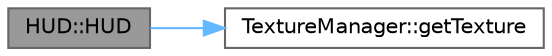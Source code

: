 digraph "HUD::HUD"
{
 // LATEX_PDF_SIZE
  bgcolor="transparent";
  edge [fontname=Helvetica,fontsize=10,labelfontname=Helvetica,labelfontsize=10];
  node [fontname=Helvetica,fontsize=10,shape=box,height=0.2,width=0.4];
  rankdir="LR";
  Node1 [id="Node000001",label="HUD::HUD",height=0.2,width=0.4,color="gray40", fillcolor="grey60", style="filled", fontcolor="black",tooltip="Constructs a new HUD object."];
  Node1 -> Node2 [id="edge1_Node000001_Node000002",color="steelblue1",style="solid",tooltip=" "];
  Node2 [id="Node000002",label="TextureManager::getTexture",height=0.2,width=0.4,color="grey40", fillcolor="white", style="filled",URL="$classTextureManager.html#aac348d51c9224c27f729c9317db5db04",tooltip="Retrieves the texture associated with a given path."];
}
